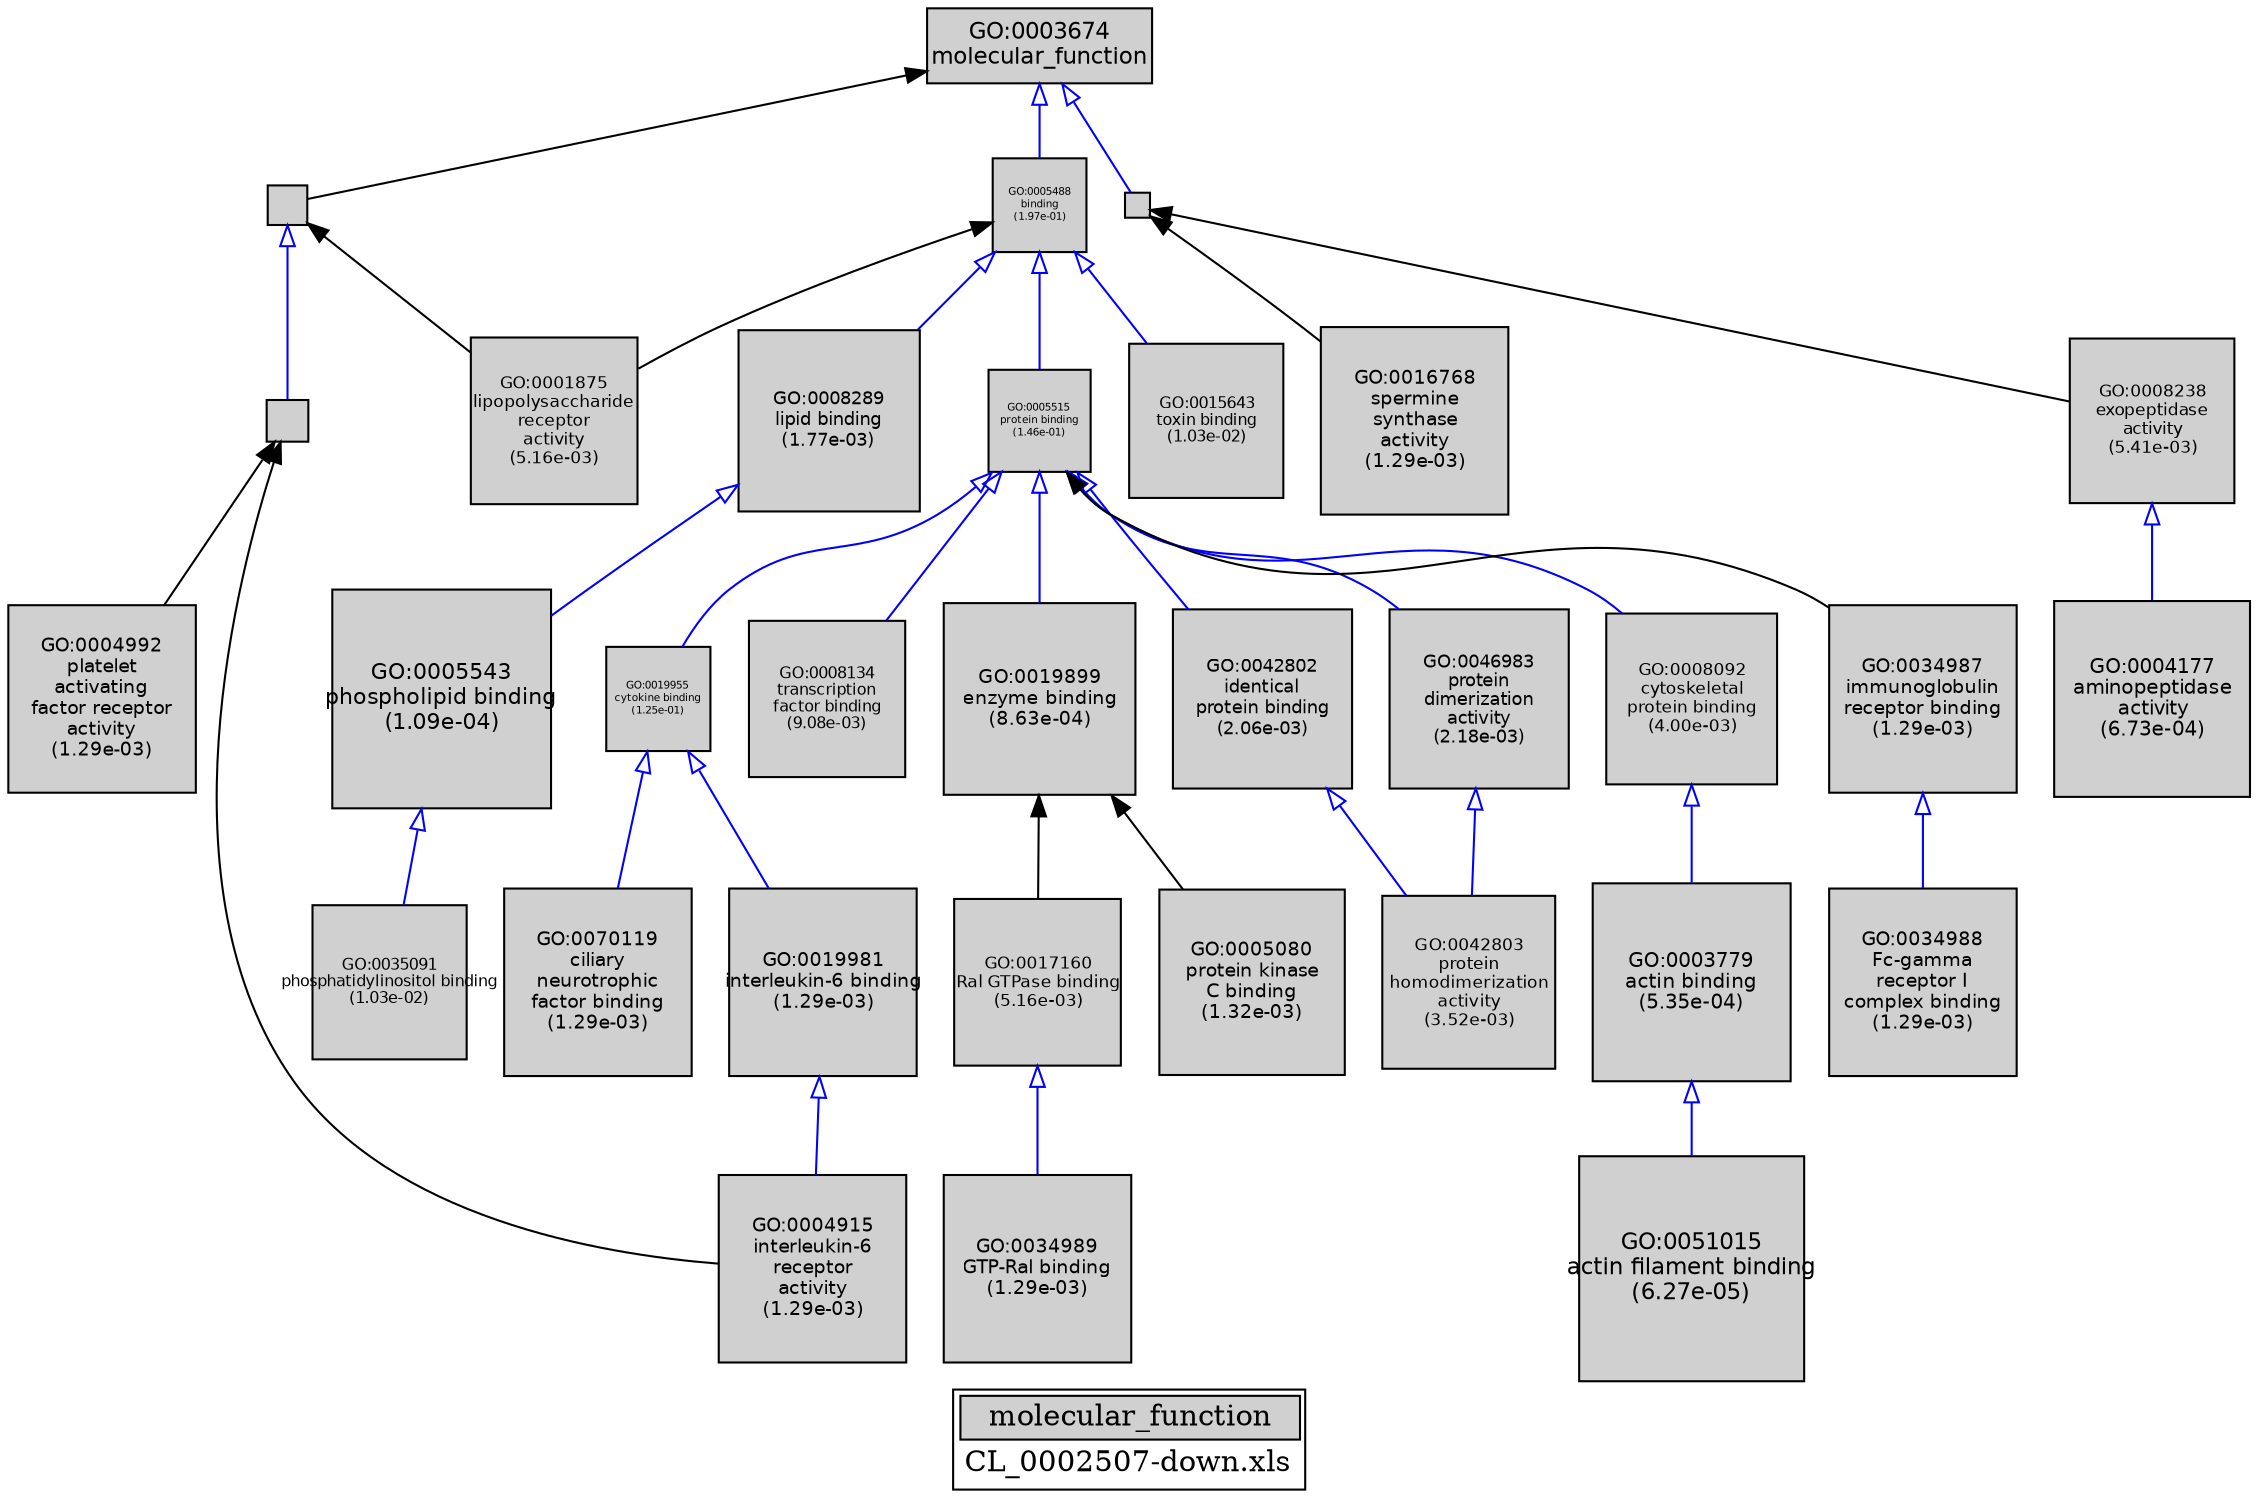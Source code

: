 digraph "molecular_function" {
graph [ bgcolor = "#FFFFFF", label = <<TABLE COLOR="black" BGCOLOR="white"><TR><TD COLSPAN="2" BGCOLOR="#D0D0D0"><FONT COLOR="black">molecular_function</FONT></TD></TR><TR><TD BORDER="0">CL_0002507-down.xls</TD></TR></TABLE>> ];
node [ fontname = "Helvetica" ];

subgraph "nodes" {

node [ style = "filled", fixedsize = "true", width = 1, shape = "box", fontsize = 9, fillcolor = "#D0D0D0", fontcolor = "black", color = "black" ];

"GO:0034989" [ URL = "#GO:0034989", label = <<TABLE BORDER="0"><TR><TD>GO:0034989<BR/>GTP-Ral binding<BR/>(1.29e-03)</TD></TR></TABLE>>, width = 1.24486435458, shape = "box", fontsize = 8.96302335298, height = 1.24486435458 ];
"GO:0017160" [ URL = "#GO:0017160", label = <<TABLE BORDER="0"><TR><TD>GO:0017160<BR/>Ral GTPase binding<BR/>(5.16e-03)</TD></TR></TABLE>>, width = 1.10871221136, shape = "box", fontsize = 7.98272792179, height = 1.10871221136 ];
"GO:0001875" [ URL = "#GO:0001875", label = <<TABLE BORDER="0"><TR><TD>GO:0001875<BR/>lipopolysaccharide<BR/>receptor<BR/>activity<BR/>(5.16e-03)</TD></TR></TABLE>>, width = 1.10871221136, shape = "box", fontsize = 7.98272792179, height = 1.10871221136 ];
"GO:0070119" [ URL = "#GO:0070119", label = <<TABLE BORDER="0"><TR><TD>GO:0070119<BR/>ciliary<BR/>neurotrophic<BR/>factor binding<BR/>(1.29e-03)</TD></TR></TABLE>>, width = 1.24486435458, shape = "box", fontsize = 8.96302335298, height = 1.24486435458 ];
"GO:0042802" [ URL = "#GO:0042802", label = <<TABLE BORDER="0"><TR><TD>GO:0042802<BR/>identical<BR/>protein binding<BR/>(2.06e-03)</TD></TR></TABLE>>, width = 1.20073669901, shape = "box", fontsize = 8.64530423289, height = 1.20073669901 ];
"GO:0046983" [ URL = "#GO:0046983", label = <<TABLE BORDER="0"><TR><TD>GO:0046983<BR/>protein<BR/>dimerization<BR/>activity<BR/>(2.18e-03)</TD></TR></TABLE>>, width = 1.19502973496, shape = "box", fontsize = 8.60421409173, height = 1.19502973496 ];
"GO:0035091" [ URL = "#GO:0035091", label = <<TABLE BORDER="0"><TR><TD>GO:0035091<BR/>phosphatidylinositol binding<BR/>(1.03e-02)</TD></TR></TABLE>>, width = 1.03393704196, shape = "box", fontsize = 7.44434670208, height = 1.03393704196 ];
"GO:0003674" [ URL = "#GO:0003674", label = <<TABLE BORDER="0"><TR><TD>GO:0003674<BR/>molecular_function</TD></TR></TABLE>>, width = 1.5, shape = "box", fontsize = 10.8 ];
"GO:0008092" [ URL = "#GO:0008092", label = <<TABLE BORDER="0"><TR><TD>GO:0008092<BR/>cytoskeletal<BR/>protein binding<BR/>(4.00e-03)</TD></TR></TABLE>>, width = 1.13497869307, shape = "box", fontsize = 8.17184659007, height = 1.13497869307 ];
"GO:0005543" [ URL = "#GO:0005543", label = <<TABLE BORDER="0"><TR><TD>GO:0005543<BR/>phospholipid binding<BR/>(1.09e-04)</TD></TR></TABLE>>, width = 1.45636730798, shape = "box", fontsize = 10.4858446175, height = 1.45636730798 ];
"GO:0042803" [ URL = "#GO:0042803", label = <<TABLE BORDER="0"><TR><TD>GO:0042803<BR/>protein<BR/>homodimerization<BR/>activity<BR/>(3.52e-03)</TD></TR></TABLE>>, width = 1.14772052047, shape = "box", fontsize = 8.26358774738, height = 1.14772052047 ];
"GO:0008238" [ URL = "#GO:0008238", label = <<TABLE BORDER="0"><TR><TD>GO:0008238<BR/>exopeptidase<BR/>activity<BR/>(5.41e-03)</TD></TR></TABLE>>, width = 1.10362049251, shape = "box", fontsize = 7.94606754607, height = 1.10362049251 ];
"GO:0034987" [ URL = "#GO:0034987", label = <<TABLE BORDER="0"><TR><TD>GO:0034987<BR/>immunoglobulin<BR/>receptor binding<BR/>(1.29e-03)</TD></TR></TABLE>>, width = 1.24486435458, shape = "box", fontsize = 8.96302335298, height = 1.24486435458 ];
"GO:0034988" [ URL = "#GO:0034988", label = <<TABLE BORDER="0"><TR><TD>GO:0034988<BR/>Fc-gamma<BR/>receptor I<BR/>complex binding<BR/>(1.29e-03)</TD></TR></TABLE>>, width = 1.24486435458, shape = "box", fontsize = 8.96302335298, height = 1.24486435458 ];
"GO:0038023" [ URL = "#GO:0038023", label = "", width = 0.260729000573, shape = "box", height = 0.260729000573 ];
"GO:0015643" [ URL = "#GO:0015643", label = <<TABLE BORDER="0"><TR><TD>GO:0015643<BR/>toxin binding<BR/>(1.03e-02)</TD></TR></TABLE>>, width = 1.03410551574, shape = "box", fontsize = 7.44555971336, height = 1.03410551574 ];
"GO:0019955" [ URL = "#GO:0019955", label = <<TABLE BORDER="0"><TR><TD>GO:0019955<BR/>cytokine binding<BR/>(1.25e-01)</TD></TR></TABLE>>, width = 0.700906643836, shape = "box", fontsize = 5.04652783562, height = 0.700906643836 ];
"GO:0004915" [ URL = "#GO:0004915", label = <<TABLE BORDER="0"><TR><TD>GO:0004915<BR/>interleukin-6<BR/>receptor<BR/>activity<BR/>(1.29e-03)</TD></TR></TABLE>>, width = 1.24486435458, shape = "box", fontsize = 8.96302335298, height = 1.24486435458 ];
"GO:0004888" [ URL = "#GO:0004888", label = "", width = 0.271859873418, shape = "box", height = 0.271859873418 ];
"GO:0004177" [ URL = "#GO:0004177", label = <<TABLE BORDER="0"><TR><TD>GO:0004177<BR/>aminopeptidase<BR/>activity<BR/>(6.73e-04)</TD></TR></TABLE>>, width = 1.30409941451, shape = "box", fontsize = 9.38951578447, height = 1.30409941451 ];
"GO:0003779" [ URL = "#GO:0003779", label = <<TABLE BORDER="0"><TR><TD>GO:0003779<BR/>actin binding<BR/>(5.35e-04)</TD></TR></TABLE>>, width = 1.32422651911, shape = "box", fontsize = 9.53443093757, height = 1.32422651911 ];
"GO:0008134" [ URL = "#GO:0008134", label = <<TABLE BORDER="0"><TR><TD>GO:0008134<BR/>transcription<BR/>factor binding<BR/>(9.08e-03)</TD></TR></TABLE>>, width = 1.04801601994, shape = "box", fontsize = 7.54571534355, height = 1.04801601994 ];
"GO:0008289" [ URL = "#GO:0008289", label = <<TABLE BORDER="0"><TR><TD>GO:0008289<BR/>lipid binding<BR/>(1.77e-03)</TD></TR></TABLE>>, width = 1.21503294065, shape = "box", fontsize = 8.74823717269, height = 1.21503294065 ];
"GO:0005080" [ URL = "#GO:0005080", label = <<TABLE BORDER="0"><TR><TD>GO:0005080<BR/>protein kinase<BR/>C binding<BR/>(1.32e-03)</TD></TR></TABLE>>, width = 1.24289366423, shape = "box", fontsize = 8.94883438245, height = 1.24289366423 ];
"GO:0019981" [ URL = "#GO:0019981", label = <<TABLE BORDER="0"><TR><TD>GO:0019981<BR/>interleukin-6 binding<BR/>(1.29e-03)</TD></TR></TABLE>>, width = 1.24486435458, shape = "box", fontsize = 8.96302335298, height = 1.24486435458 ];
"GO:0005488" [ URL = "#GO:0005488", label = <<TABLE BORDER="0"><TR><TD>GO:0005488<BR/>binding<BR/>(1.97e-01)</TD></TR></TABLE>>, width = 0.621534944415, shape = "box", fontsize = 5.0, height = 0.621534944415 ];
"GO:0004992" [ URL = "#GO:0004992", label = <<TABLE BORDER="0"><TR><TD>GO:0004992<BR/>platelet<BR/>activating<BR/>factor receptor<BR/>activity<BR/>(1.29e-03)</TD></TR></TABLE>>, width = 1.24486435458, shape = "box", fontsize = 8.96302335298, height = 1.24486435458 ];
"GO:0016768" [ URL = "#GO:0016768", label = <<TABLE BORDER="0"><TR><TD>GO:0016768<BR/>spermine<BR/>synthase<BR/>activity<BR/>(1.29e-03)</TD></TR></TABLE>>, width = 1.24486435458, shape = "box", fontsize = 8.96302335298, height = 1.24486435458 ];
"GO:0019899" [ URL = "#GO:0019899", label = <<TABLE BORDER="0"><TR><TD>GO:0019899<BR/>enzyme binding<BR/>(8.63e-04)</TD></TR></TABLE>>, width = 1.28179868913, shape = "box", fontsize = 9.22895056176, height = 1.28179868913 ];
"GO:0051015" [ URL = "#GO:0051015", label = <<TABLE BORDER="0"><TR><TD>GO:0051015<BR/>actin filament binding<BR/>(6.27e-05)</TD></TR></TABLE>>, width = 1.5, shape = "box", fontsize = 10.8, height = 1.5 ];
"GO:0005515" [ URL = "#GO:0005515", label = <<TABLE BORDER="0"><TR><TD>GO:0005515<BR/>protein binding<BR/>(1.46e-01)</TD></TR></TABLE>>, width = 0.674561345762, shape = "box", fontsize = 5.0, height = 0.674561345762 ];
"GO:0003824" [ URL = "#GO:0003824", label = "", width = 0.161440118289, shape = "box", height = 0.161440118289 ];
}
subgraph "edges" {


edge [ dir = "back", weight = 1 ];
subgraph "regulates" {


edge [ color = "cyan", arrowtail = "none" ];
subgraph "positive" {


edge [ color = "green", arrowtail = "vee" ];
}
subgraph "negative" {


edge [ color = "red", arrowtail = "tee" ];
}
}
subgraph "part_of" {


edge [ color = "purple", arrowtail = "diamond", weight = 2.5 ];
}
subgraph "is_a" {


edge [ color = "blue", arrowtail = "empty", weight = 5.0 ];
"GO:0003674" -> "GO:0003824";
"GO:0005515" -> "GO:0046983";
"GO:0046983" -> "GO:0042803";
"GO:0003779" -> "GO:0051015";
"GO:0019955" -> "GO:0019981";
"GO:0005488" -> "GO:0008289";
"GO:0005488" -> "GO:0005515";
"GO:0005543" -> "GO:0035091";
"GO:0019981" -> "GO:0004915";
"GO:0005515" -> "GO:0019955";
"GO:0005515" -> "GO:0008092";
"GO:0005515" -> "GO:0019899";
"GO:0019955" -> "GO:0070119";
"GO:0008289" -> "GO:0005543";
"GO:0005515" -> "GO:0008134";
"GO:0017160" -> "GO:0034989";
"GO:0008092" -> "GO:0003779";
"GO:0038023" -> "GO:0004888";
"GO:0008238" -> "GO:0004177";
"GO:0005488" -> "GO:0015643";
"GO:0042802" -> "GO:0042803";
"GO:0003674" -> "GO:0005488";
"GO:0034987" -> "GO:0034988";
"GO:0005515" -> "GO:0042802";
}
"GO:0003824" -> "GO:0008238";
"GO:0004888" -> "GO:0004992";
"GO:0019899" -> "GO:0005080";
"GO:0038023" -> "GO:0001875";
"GO:0005488" -> "GO:0001875";
"GO:0005515" -> "GO:0034987";
"GO:0004888" -> "GO:0004915";
"GO:0019899" -> "GO:0017160";
"GO:0003674" -> "GO:0038023";
"GO:0003824" -> "GO:0016768";
}
}
